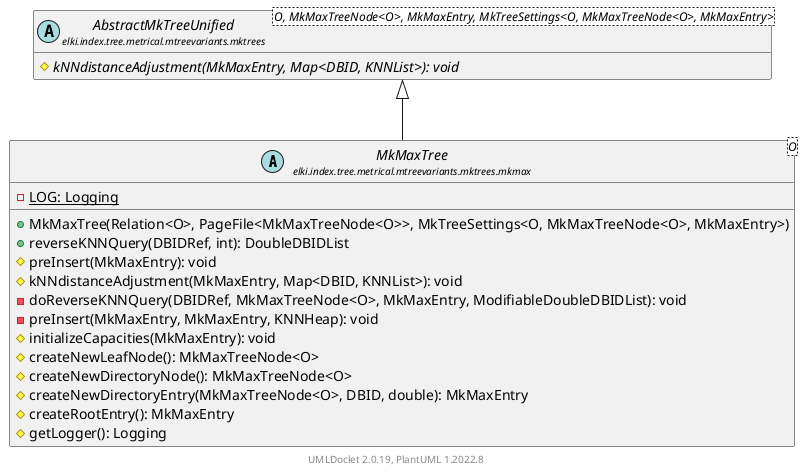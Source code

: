 @startuml
    remove .*\.(Instance|Par|Parameterizer|Factory)$
    set namespaceSeparator none
    hide empty fields
    hide empty methods

    abstract class "<size:14>MkMaxTree\n<size:10>elki.index.tree.metrical.mtreevariants.mktrees.mkmax" as elki.index.tree.metrical.mtreevariants.mktrees.mkmax.MkMaxTree<O> [[MkMaxTree.html]] {
        {static} -LOG: Logging
        +MkMaxTree(Relation<O>, PageFile<MkMaxTreeNode<O>>, MkTreeSettings<O, MkMaxTreeNode<O>, MkMaxEntry>)
        +reverseKNNQuery(DBIDRef, int): DoubleDBIDList
        #preInsert(MkMaxEntry): void
        #kNNdistanceAdjustment(MkMaxEntry, Map<DBID, KNNList>): void
        -doReverseKNNQuery(DBIDRef, MkMaxTreeNode<O>, MkMaxEntry, ModifiableDoubleDBIDList): void
        -preInsert(MkMaxEntry, MkMaxEntry, KNNHeap): void
        #initializeCapacities(MkMaxEntry): void
        #createNewLeafNode(): MkMaxTreeNode<O>
        #createNewDirectoryNode(): MkMaxTreeNode<O>
        #createNewDirectoryEntry(MkMaxTreeNode<O>, DBID, double): MkMaxEntry
        #createRootEntry(): MkMaxEntry
        #getLogger(): Logging
    }

    abstract class "<size:14>AbstractMkTreeUnified\n<size:10>elki.index.tree.metrical.mtreevariants.mktrees" as elki.index.tree.metrical.mtreevariants.mktrees.AbstractMkTreeUnified<O, MkMaxTreeNode<O>, MkMaxEntry, MkTreeSettings<O, MkMaxTreeNode<O>, MkMaxEntry>> [[../AbstractMkTreeUnified.html]] {
        {abstract} #kNNdistanceAdjustment(MkMaxEntry, Map<DBID, KNNList>): void
    }

    elki.index.tree.metrical.mtreevariants.mktrees.AbstractMkTreeUnified <|-- elki.index.tree.metrical.mtreevariants.mktrees.mkmax.MkMaxTree

    center footer UMLDoclet 2.0.19, PlantUML 1.2022.8
@enduml
